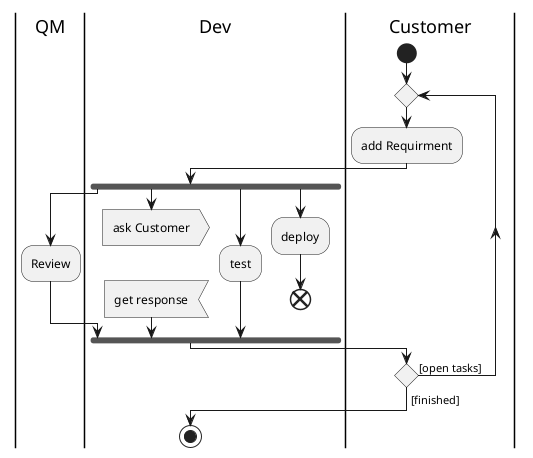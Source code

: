 @startuml
    |QM|
  |Dev|
  |Customer|
  start
  repeat
  :add Requirment;
  |Dev|
  fork
    |QM|
    :Review;
    |Dev|
    fork again 
    :ask Customer>
	Detach
	:get response<
  fork again 
  :test;
  fork again
  :deploy;
  end
 |Dev|
  end fork
   |Customer|
     repeat while () is ([open tasks])
->[finished];
|Dev|
stop 
@enduml